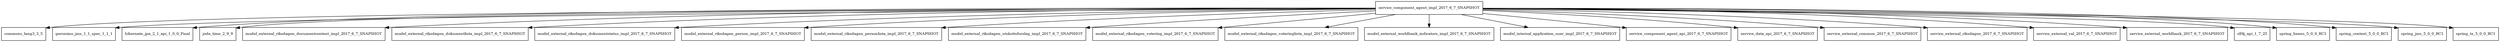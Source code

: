 digraph service_component_agent_impl_2017_6_7_SNAPSHOT_dependencies {
  node [shape = box, fontsize=10.0];
  service_component_agent_impl_2017_6_7_SNAPSHOT -> commons_lang3_3_5;
  service_component_agent_impl_2017_6_7_SNAPSHOT -> geronimo_jms_1_1_spec_1_1_1;
  service_component_agent_impl_2017_6_7_SNAPSHOT -> hibernate_jpa_2_1_api_1_0_0_Final;
  service_component_agent_impl_2017_6_7_SNAPSHOT -> joda_time_2_9_9;
  service_component_agent_impl_2017_6_7_SNAPSHOT -> model_external_riksdagen_documentcontent_impl_2017_6_7_SNAPSHOT;
  service_component_agent_impl_2017_6_7_SNAPSHOT -> model_external_riksdagen_dokumentlista_impl_2017_6_7_SNAPSHOT;
  service_component_agent_impl_2017_6_7_SNAPSHOT -> model_external_riksdagen_dokumentstatus_impl_2017_6_7_SNAPSHOT;
  service_component_agent_impl_2017_6_7_SNAPSHOT -> model_external_riksdagen_person_impl_2017_6_7_SNAPSHOT;
  service_component_agent_impl_2017_6_7_SNAPSHOT -> model_external_riksdagen_personlista_impl_2017_6_7_SNAPSHOT;
  service_component_agent_impl_2017_6_7_SNAPSHOT -> model_external_riksdagen_utskottsforslag_impl_2017_6_7_SNAPSHOT;
  service_component_agent_impl_2017_6_7_SNAPSHOT -> model_external_riksdagen_votering_impl_2017_6_7_SNAPSHOT;
  service_component_agent_impl_2017_6_7_SNAPSHOT -> model_external_riksdagen_voteringlista_impl_2017_6_7_SNAPSHOT;
  service_component_agent_impl_2017_6_7_SNAPSHOT -> model_external_worldbank_indicators_impl_2017_6_7_SNAPSHOT;
  service_component_agent_impl_2017_6_7_SNAPSHOT -> model_internal_application_user_impl_2017_6_7_SNAPSHOT;
  service_component_agent_impl_2017_6_7_SNAPSHOT -> service_component_agent_api_2017_6_7_SNAPSHOT;
  service_component_agent_impl_2017_6_7_SNAPSHOT -> service_data_api_2017_6_7_SNAPSHOT;
  service_component_agent_impl_2017_6_7_SNAPSHOT -> service_external_common_2017_6_7_SNAPSHOT;
  service_component_agent_impl_2017_6_7_SNAPSHOT -> service_external_riksdagen_2017_6_7_SNAPSHOT;
  service_component_agent_impl_2017_6_7_SNAPSHOT -> service_external_val_2017_6_7_SNAPSHOT;
  service_component_agent_impl_2017_6_7_SNAPSHOT -> service_external_worldbank_2017_6_7_SNAPSHOT;
  service_component_agent_impl_2017_6_7_SNAPSHOT -> slf4j_api_1_7_25;
  service_component_agent_impl_2017_6_7_SNAPSHOT -> spring_beans_5_0_0_RC1;
  service_component_agent_impl_2017_6_7_SNAPSHOT -> spring_context_5_0_0_RC1;
  service_component_agent_impl_2017_6_7_SNAPSHOT -> spring_jms_5_0_0_RC1;
  service_component_agent_impl_2017_6_7_SNAPSHOT -> spring_tx_5_0_0_RC1;
}
